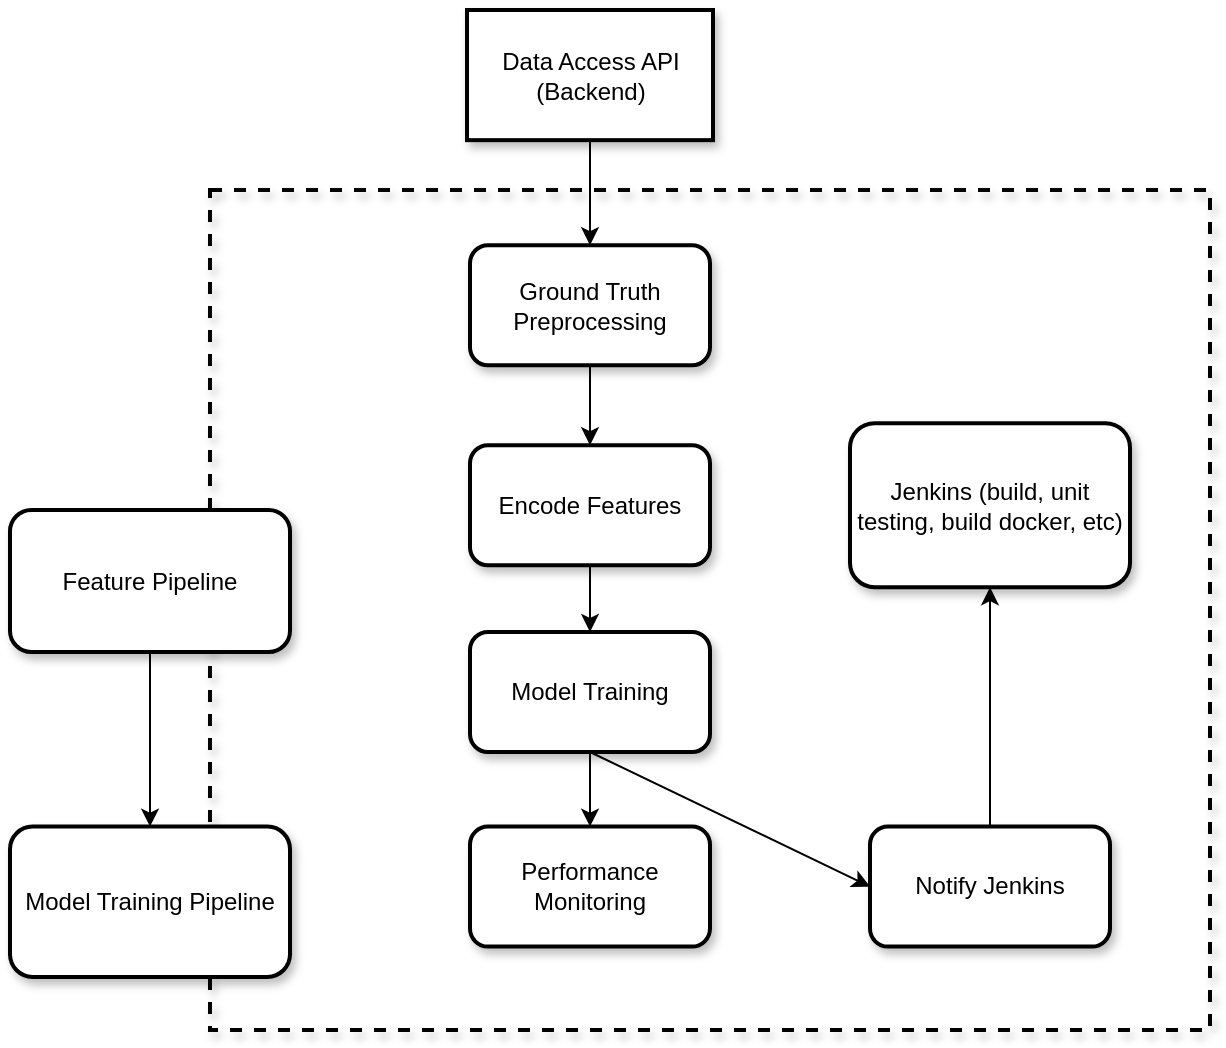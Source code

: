 <mxfile version="13.0.1" type="device"><diagram id="P4VekBF8fmwRQwYk-ifw" name="Page-1"><mxGraphModel dx="987" dy="747" grid="1" gridSize="10" guides="1" tooltips="1" connect="1" arrows="1" fold="1" page="1" pageScale="1" pageWidth="850" pageHeight="1100" math="0" shadow="0"><root><mxCell id="0"/><mxCell id="1" parent="0"/><mxCell id="LNnKzoACAUAQkGaJH-tj-28" value="" style="rounded=0;whiteSpace=wrap;html=1;shadow=1;dashed=1;strokeWidth=2;fillColor=none;" vertex="1" parent="1"><mxGeometry x="140" y="100" width="500" height="420" as="geometry"/></mxCell><mxCell id="LNnKzoACAUAQkGaJH-tj-1" value="Ground Truth Preprocessing" style="rounded=1;whiteSpace=wrap;html=1;strokeWidth=2;shadow=1;" vertex="1" parent="1"><mxGeometry x="270" y="127.62" width="120" height="60" as="geometry"/></mxCell><mxCell id="LNnKzoACAUAQkGaJH-tj-2" value="Encode Features" style="rounded=1;whiteSpace=wrap;html=1;strokeWidth=2;shadow=1;" vertex="1" parent="1"><mxGeometry x="270" y="227.62" width="120" height="60" as="geometry"/></mxCell><mxCell id="LNnKzoACAUAQkGaJH-tj-3" value="Model Training" style="rounded=1;whiteSpace=wrap;html=1;shadow=1;strokeWidth=2;" vertex="1" parent="1"><mxGeometry x="270" y="321" width="120" height="60" as="geometry"/></mxCell><mxCell id="LNnKzoACAUAQkGaJH-tj-4" value="Notify Jenkins" style="rounded=1;whiteSpace=wrap;html=1;strokeWidth=2;shadow=1;" vertex="1" parent="1"><mxGeometry x="470" y="418.31" width="120" height="60" as="geometry"/></mxCell><mxCell id="LNnKzoACAUAQkGaJH-tj-5" value="Jenkins (build, unit testing, build docker, etc)" style="rounded=1;whiteSpace=wrap;html=1;strokeWidth=2;shadow=1;" vertex="1" parent="1"><mxGeometry x="460" y="216.62" width="140" height="82" as="geometry"/></mxCell><mxCell id="LNnKzoACAUAQkGaJH-tj-7" value="Performance Monitoring" style="rounded=1;whiteSpace=wrap;html=1;shadow=1;strokeWidth=2;" vertex="1" parent="1"><mxGeometry x="270" y="418.31" width="120" height="60" as="geometry"/></mxCell><mxCell id="LNnKzoACAUAQkGaJH-tj-20" value="" style="endArrow=classic;html=1;exitX=0.5;exitY=1;exitDx=0;exitDy=0;entryX=0.5;entryY=0;entryDx=0;entryDy=0;" edge="1" parent="1" source="LNnKzoACAUAQkGaJH-tj-11" target="LNnKzoACAUAQkGaJH-tj-12"><mxGeometry width="50" height="50" relative="1" as="geometry"><mxPoint x="119.84" y="371.79" as="sourcePoint"/><mxPoint x="119.84" y="455.87" as="targetPoint"/></mxGeometry></mxCell><mxCell id="LNnKzoACAUAQkGaJH-tj-22" value="Data Access API&lt;br&gt;(Backend)" style="rounded=0;whiteSpace=wrap;html=1;shadow=1;strokeWidth=2;" vertex="1" parent="1"><mxGeometry x="268.5" y="10.0" width="123" height="65.08" as="geometry"/></mxCell><mxCell id="LNnKzoACAUAQkGaJH-tj-11" value="Feature Pipeline" style="rounded=1;whiteSpace=wrap;html=1;shadow=1;strokeWidth=2;" vertex="1" parent="1"><mxGeometry x="40" y="260" width="140" height="71" as="geometry"/></mxCell><mxCell id="LNnKzoACAUAQkGaJH-tj-12" value="Model Training Pipeline" style="rounded=1;whiteSpace=wrap;html=1;shadow=1;strokeWidth=2;" vertex="1" parent="1"><mxGeometry x="40" y="418.31" width="140" height="75.13" as="geometry"/></mxCell><mxCell id="LNnKzoACAUAQkGaJH-tj-29" value="" style="endArrow=classic;html=1;exitX=0.5;exitY=1;exitDx=0;exitDy=0;entryX=0.5;entryY=0;entryDx=0;entryDy=0;" edge="1" parent="1" source="LNnKzoACAUAQkGaJH-tj-22" target="LNnKzoACAUAQkGaJH-tj-1"><mxGeometry width="50" height="50" relative="1" as="geometry"><mxPoint x="410" y="160" as="sourcePoint"/><mxPoint x="460" y="110" as="targetPoint"/></mxGeometry></mxCell><mxCell id="LNnKzoACAUAQkGaJH-tj-30" value="" style="endArrow=classic;html=1;exitX=0.5;exitY=1;exitDx=0;exitDy=0;entryX=0.5;entryY=0;entryDx=0;entryDy=0;" edge="1" parent="1" source="LNnKzoACAUAQkGaJH-tj-1" target="LNnKzoACAUAQkGaJH-tj-2"><mxGeometry width="50" height="50" relative="1" as="geometry"><mxPoint x="340" y="85.08" as="sourcePoint"/><mxPoint x="340" y="137.62" as="targetPoint"/></mxGeometry></mxCell><mxCell id="LNnKzoACAUAQkGaJH-tj-31" value="" style="endArrow=classic;html=1;exitX=0.5;exitY=1;exitDx=0;exitDy=0;entryX=0.5;entryY=0;entryDx=0;entryDy=0;" edge="1" parent="1" source="LNnKzoACAUAQkGaJH-tj-2" target="LNnKzoACAUAQkGaJH-tj-3"><mxGeometry width="50" height="50" relative="1" as="geometry"><mxPoint x="350" y="95.08" as="sourcePoint"/><mxPoint x="350" y="147.62" as="targetPoint"/></mxGeometry></mxCell><mxCell id="LNnKzoACAUAQkGaJH-tj-32" value="" style="endArrow=classic;html=1;exitX=0.5;exitY=1;exitDx=0;exitDy=0;entryX=0.5;entryY=0;entryDx=0;entryDy=0;" edge="1" parent="1" source="LNnKzoACAUAQkGaJH-tj-3" target="LNnKzoACAUAQkGaJH-tj-7"><mxGeometry width="50" height="50" relative="1" as="geometry"><mxPoint x="360" y="105.08" as="sourcePoint"/><mxPoint x="360" y="157.62" as="targetPoint"/></mxGeometry></mxCell><mxCell id="LNnKzoACAUAQkGaJH-tj-33" value="" style="endArrow=classic;html=1;exitX=0.5;exitY=1;exitDx=0;exitDy=0;entryX=0;entryY=0.5;entryDx=0;entryDy=0;" edge="1" parent="1" source="LNnKzoACAUAQkGaJH-tj-3" target="LNnKzoACAUAQkGaJH-tj-4"><mxGeometry width="50" height="50" relative="1" as="geometry"><mxPoint x="370" y="115.08" as="sourcePoint"/><mxPoint x="370" y="167.62" as="targetPoint"/></mxGeometry></mxCell><mxCell id="LNnKzoACAUAQkGaJH-tj-34" value="" style="endArrow=classic;html=1;exitX=0.5;exitY=0;exitDx=0;exitDy=0;entryX=0.5;entryY=1;entryDx=0;entryDy=0;" edge="1" parent="1" source="LNnKzoACAUAQkGaJH-tj-4" target="LNnKzoACAUAQkGaJH-tj-5"><mxGeometry width="50" height="50" relative="1" as="geometry"><mxPoint x="410" y="160" as="sourcePoint"/><mxPoint x="460" y="110" as="targetPoint"/></mxGeometry></mxCell></root></mxGraphModel></diagram></mxfile>